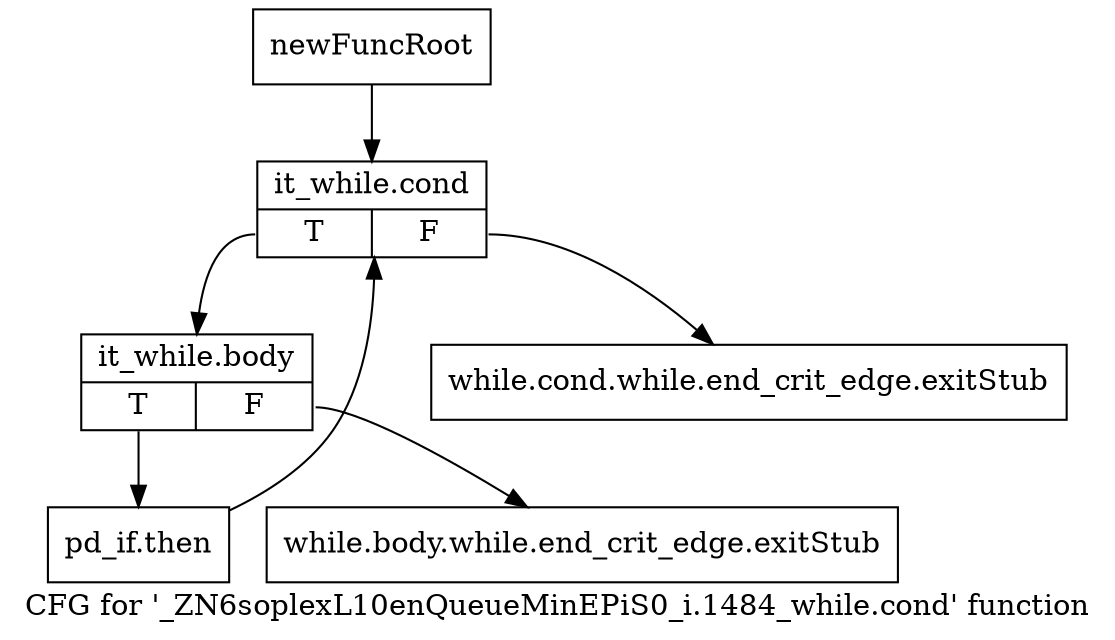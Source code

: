 digraph "CFG for '_ZN6soplexL10enQueueMinEPiS0_i.1484_while.cond' function" {
	label="CFG for '_ZN6soplexL10enQueueMinEPiS0_i.1484_while.cond' function";

	Node0x3027ef0 [shape=record,label="{newFuncRoot}"];
	Node0x3027ef0 -> Node0x3027fe0;
	Node0x3027f40 [shape=record,label="{while.cond.while.end_crit_edge.exitStub}"];
	Node0x3027f90 [shape=record,label="{while.body.while.end_crit_edge.exitStub}"];
	Node0x3027fe0 [shape=record,label="{it_while.cond|{<s0>T|<s1>F}}"];
	Node0x3027fe0:s0 -> Node0x3028030;
	Node0x3027fe0:s1 -> Node0x3027f40;
	Node0x3028030 [shape=record,label="{it_while.body|{<s0>T|<s1>F}}"];
	Node0x3028030:s0 -> Node0x3028080;
	Node0x3028030:s1 -> Node0x3027f90;
	Node0x3028080 [shape=record,label="{pd_if.then}"];
	Node0x3028080 -> Node0x3027fe0;
}
